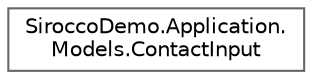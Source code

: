 digraph "Graphical Class Hierarchy"
{
 // LATEX_PDF_SIZE
  bgcolor="transparent";
  edge [fontname=Helvetica,fontsize=10,labelfontname=Helvetica,labelfontsize=10];
  node [fontname=Helvetica,fontsize=10,shape=box,height=0.2,width=0.4];
  rankdir="LR";
  Node0 [id="Node000000",label="SiroccoDemo.Application.\lModels.ContactInput",height=0.2,width=0.4,color="grey40", fillcolor="white", style="filled",URL="$class_sirocco_demo_1_1_application_1_1_models_1_1_contact_input.html",tooltip=" "];
}
